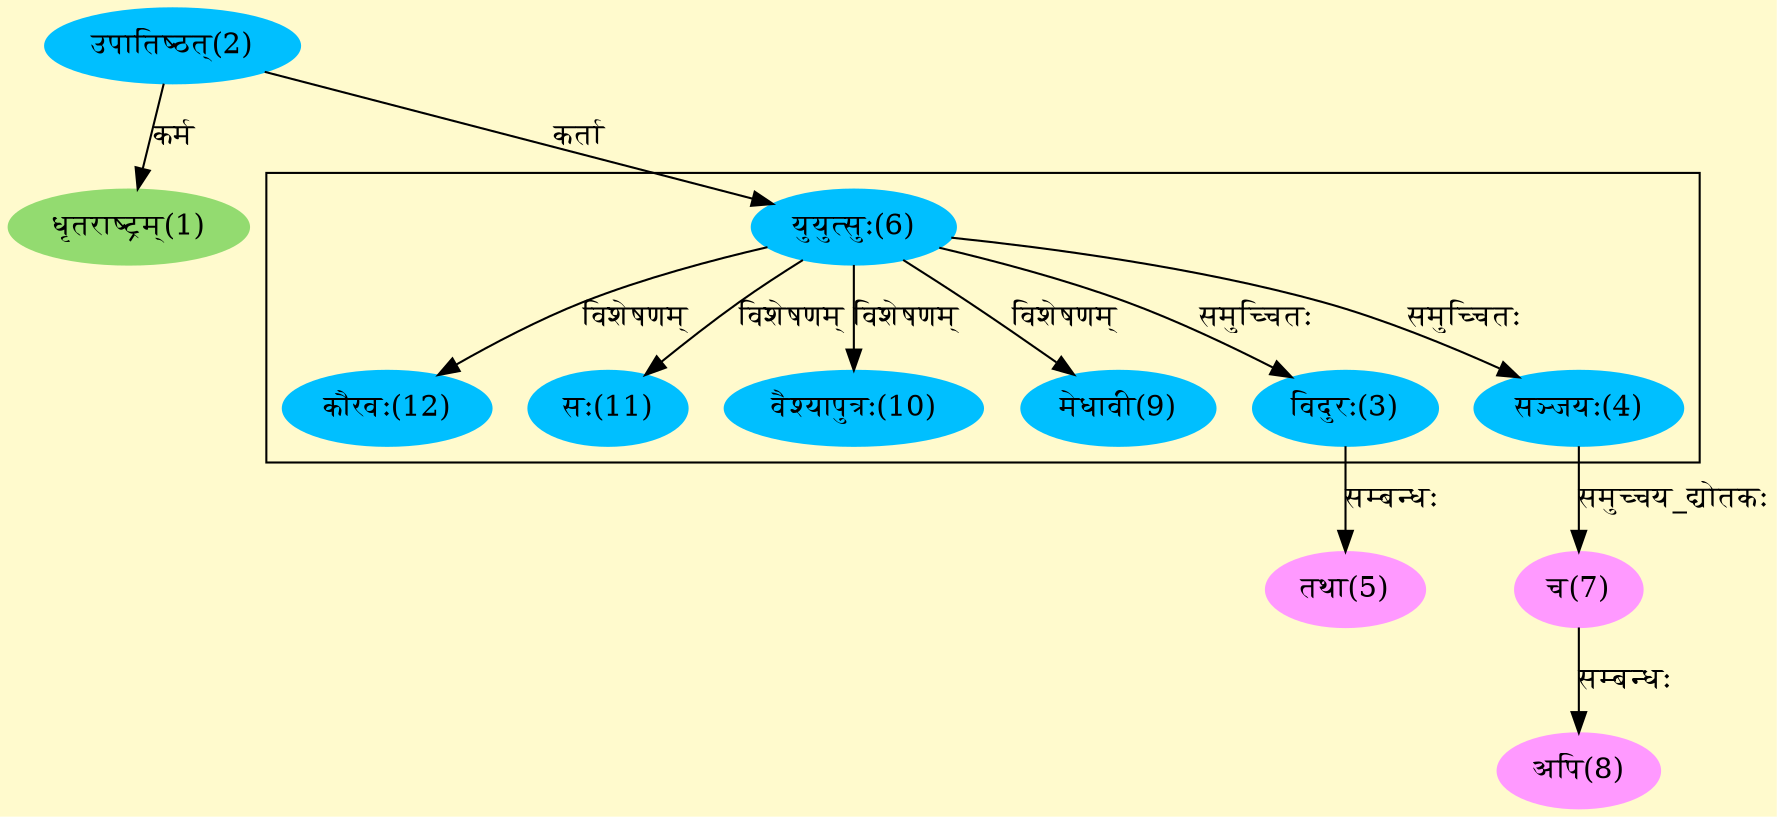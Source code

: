 digraph G{
rankdir=BT;
 compound=true;
 bgcolor="lemonchiffon1";

subgraph cluster_1{
Node3 [style=filled, color="#00BFFF" label = "विदुरः(3)"]
Node6 [style=filled, color="#00BFFF" label = "युयुत्सुः(6)"]
Node4 [style=filled, color="#00BFFF" label = "सञ्जयः(4)"]
Node9 [style=filled, color="#00BFFF" label = "मेधावी(9)"]
Node10 [style=filled, color="#00BFFF" label = "वैश्यापुत्रः(10)"]
Node11 [style=filled, color="#00BFFF" label = "सः(11)"]
Node12 [style=filled, color="#00BFFF" label = "कौरवः(12)"]

}
Node1 [style=filled, color="#93DB70" label = "धृतराष्ट्रम्(1)"]
Node2 [style=filled, color="#00BFFF" label = "उपातिष्ठत्(2)"]
Node6 [style=filled, color="#00BFFF" label = "युयुत्सुः(6)"]
Node [style=filled, color="" label = ""]
Node5 [style=filled, color="#FF99FF" label = "तथा(5)"]
Node3 [style=filled, color="#00BFFF" label = "विदुरः(3)"]
Node7 [style=filled, color="#FF99FF" label = "च(7)"]
Node4 [style=filled, color="#00BFFF" label = "सञ्जयः(4)"]
Node8 [style=filled, color="#FF99FF" label = "अपि(8)"]
/* Start of Relations section */

Node1 -> Node2 [  label="कर्म"  dir="back" ]
Node3 -> Node6 [  label="समुच्चितः"  dir="back" ]
Node4 -> Node6 [  label="समुच्चितः"  dir="back" ]
Node5 -> Node3 [  label="सम्बन्धः"  dir="back" ]
Node6 -> Node2 [  label="कर्ता"  dir="back" ]
Node7 -> Node4 [  label="समुच्चय_द्योतकः"  dir="back" ]
Node8 -> Node7 [  label="सम्बन्धः"  dir="back" ]
Node9 -> Node6 [  label="विशेषणम्"  dir="back" ]
Node10 -> Node6 [  label="विशेषणम्"  dir="back" ]
Node11 -> Node6 [  label="विशेषणम्"  dir="back" ]
Node12 -> Node6 [  label="विशेषणम्"  dir="back" ]
}
